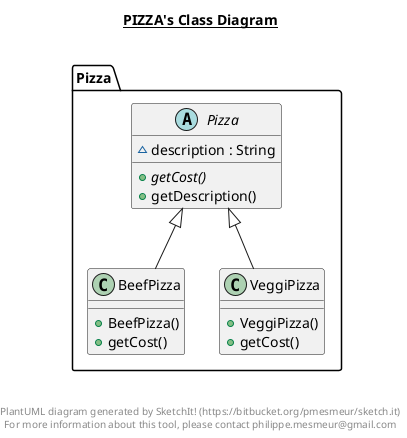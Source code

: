 @startuml

title __PIZZA's Class Diagram__\n

  namespace Pizza {
    class Pizza.BeefPizza {
        + BeefPizza()
        + getCost()
    }
  }
  

  namespace Pizza {
    abstract class Pizza.Pizza {
        ~ description : String
        {abstract} + getCost()
        + getDescription()
    }
  }
  

  namespace Pizza {
    class Pizza.VeggiPizza {
        + VeggiPizza()
        + getCost()
    }
  }
  

  Pizza.BeefPizza -up-|> Pizza.Pizza
  Pizza.VeggiPizza -up-|> Pizza.Pizza


right footer


PlantUML diagram generated by SketchIt! (https://bitbucket.org/pmesmeur/sketch.it)
For more information about this tool, please contact philippe.mesmeur@gmail.com
endfooter

@enduml

